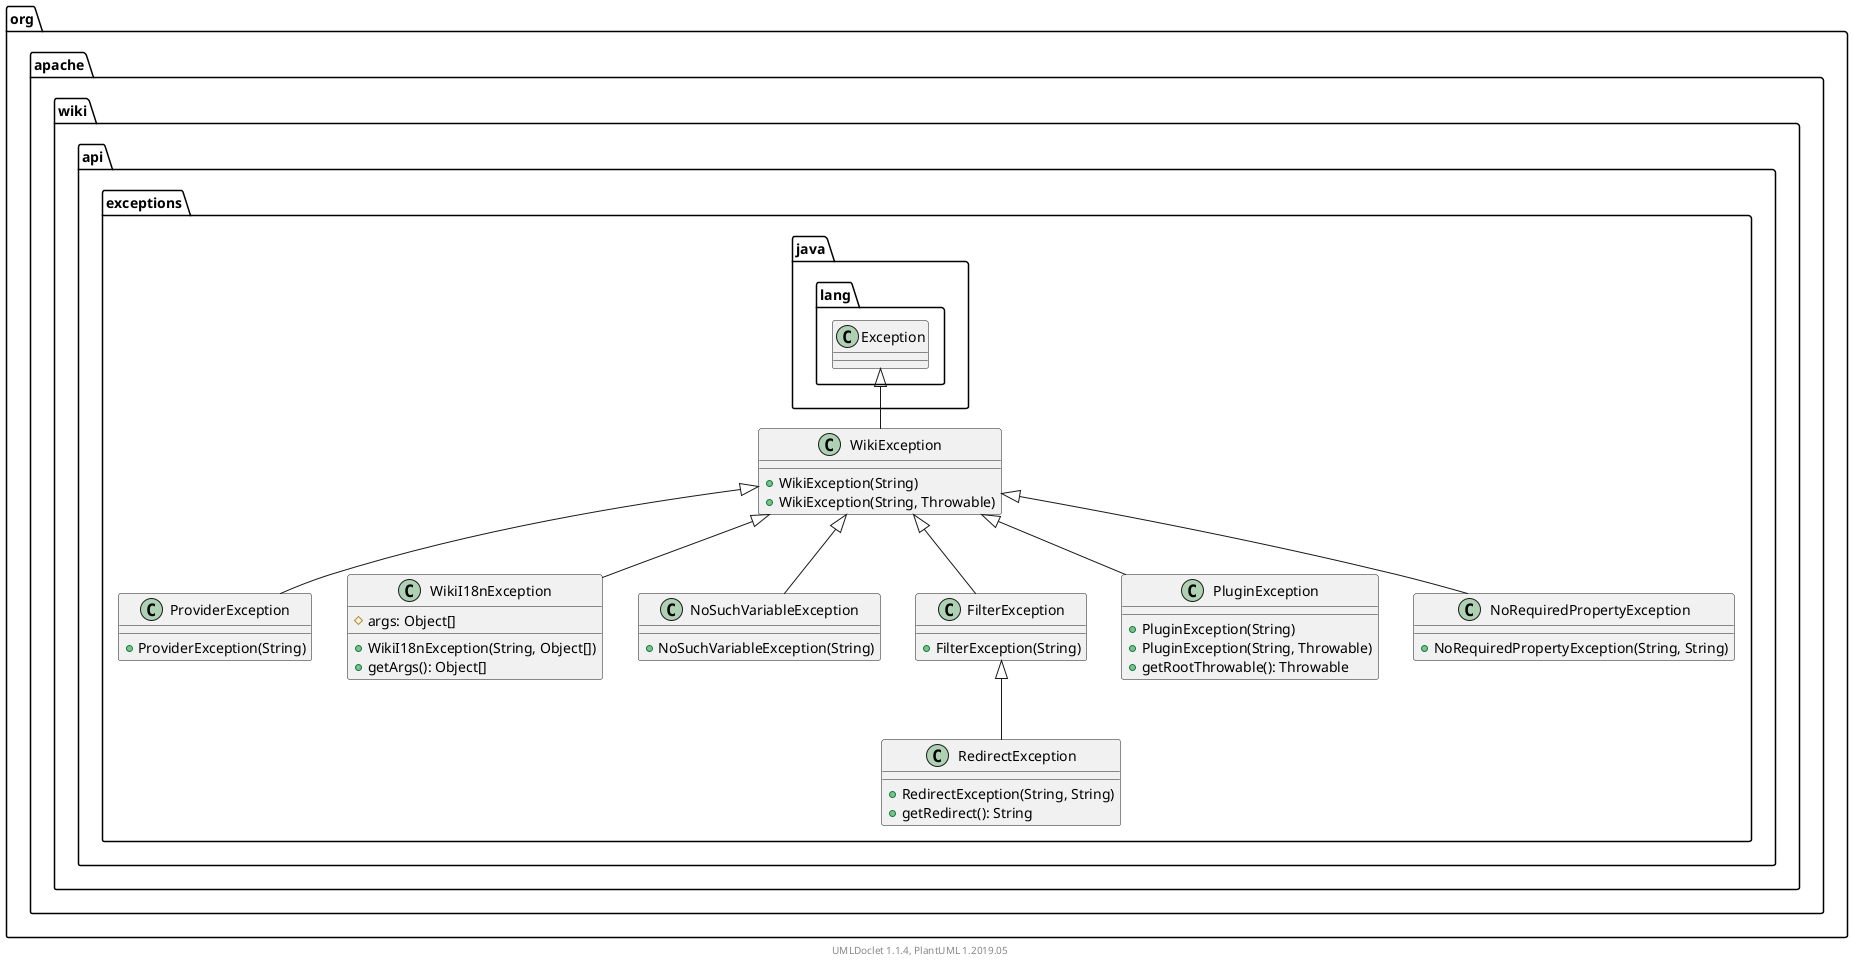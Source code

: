 @startuml

    namespace org.apache.wiki.api.exceptions {

        class ProviderException [[ProviderException.html]] {
            +ProviderException(String)
        }

        class WikiI18nException [[WikiI18nException.html]] {
            #args: Object[]
            +WikiI18nException(String, Object[])
            +getArgs(): Object[]
        }

        class NoSuchVariableException [[NoSuchVariableException.html]] {
            +NoSuchVariableException(String)
        }

        class FilterException [[FilterException.html]] {
            +FilterException(String)
        }

        class PluginException [[PluginException.html]] {
            +PluginException(String)
            +PluginException(String, Throwable)
            +getRootThrowable(): Throwable
        }

        class RedirectException [[RedirectException.html]] {
            +RedirectException(String, String)
            +getRedirect(): String
        }

        class WikiException [[WikiException.html]] {
            +WikiException(String)
            +WikiException(String, Throwable)
        }

        class NoRequiredPropertyException [[NoRequiredPropertyException.html]] {
            +NoRequiredPropertyException(String, String)
        }

        WikiException <|-- ProviderException

        WikiException <|-- WikiI18nException

        WikiException <|-- NoSuchVariableException

        WikiException <|-- FilterException

        WikiException <|-- PluginException

        FilterException <|-- RedirectException

        class java.lang.Exception
        java.lang.Exception <|-- WikiException

        WikiException <|-- NoRequiredPropertyException

    }


    center footer UMLDoclet 1.1.4, PlantUML 1.2019.05
@enduml
